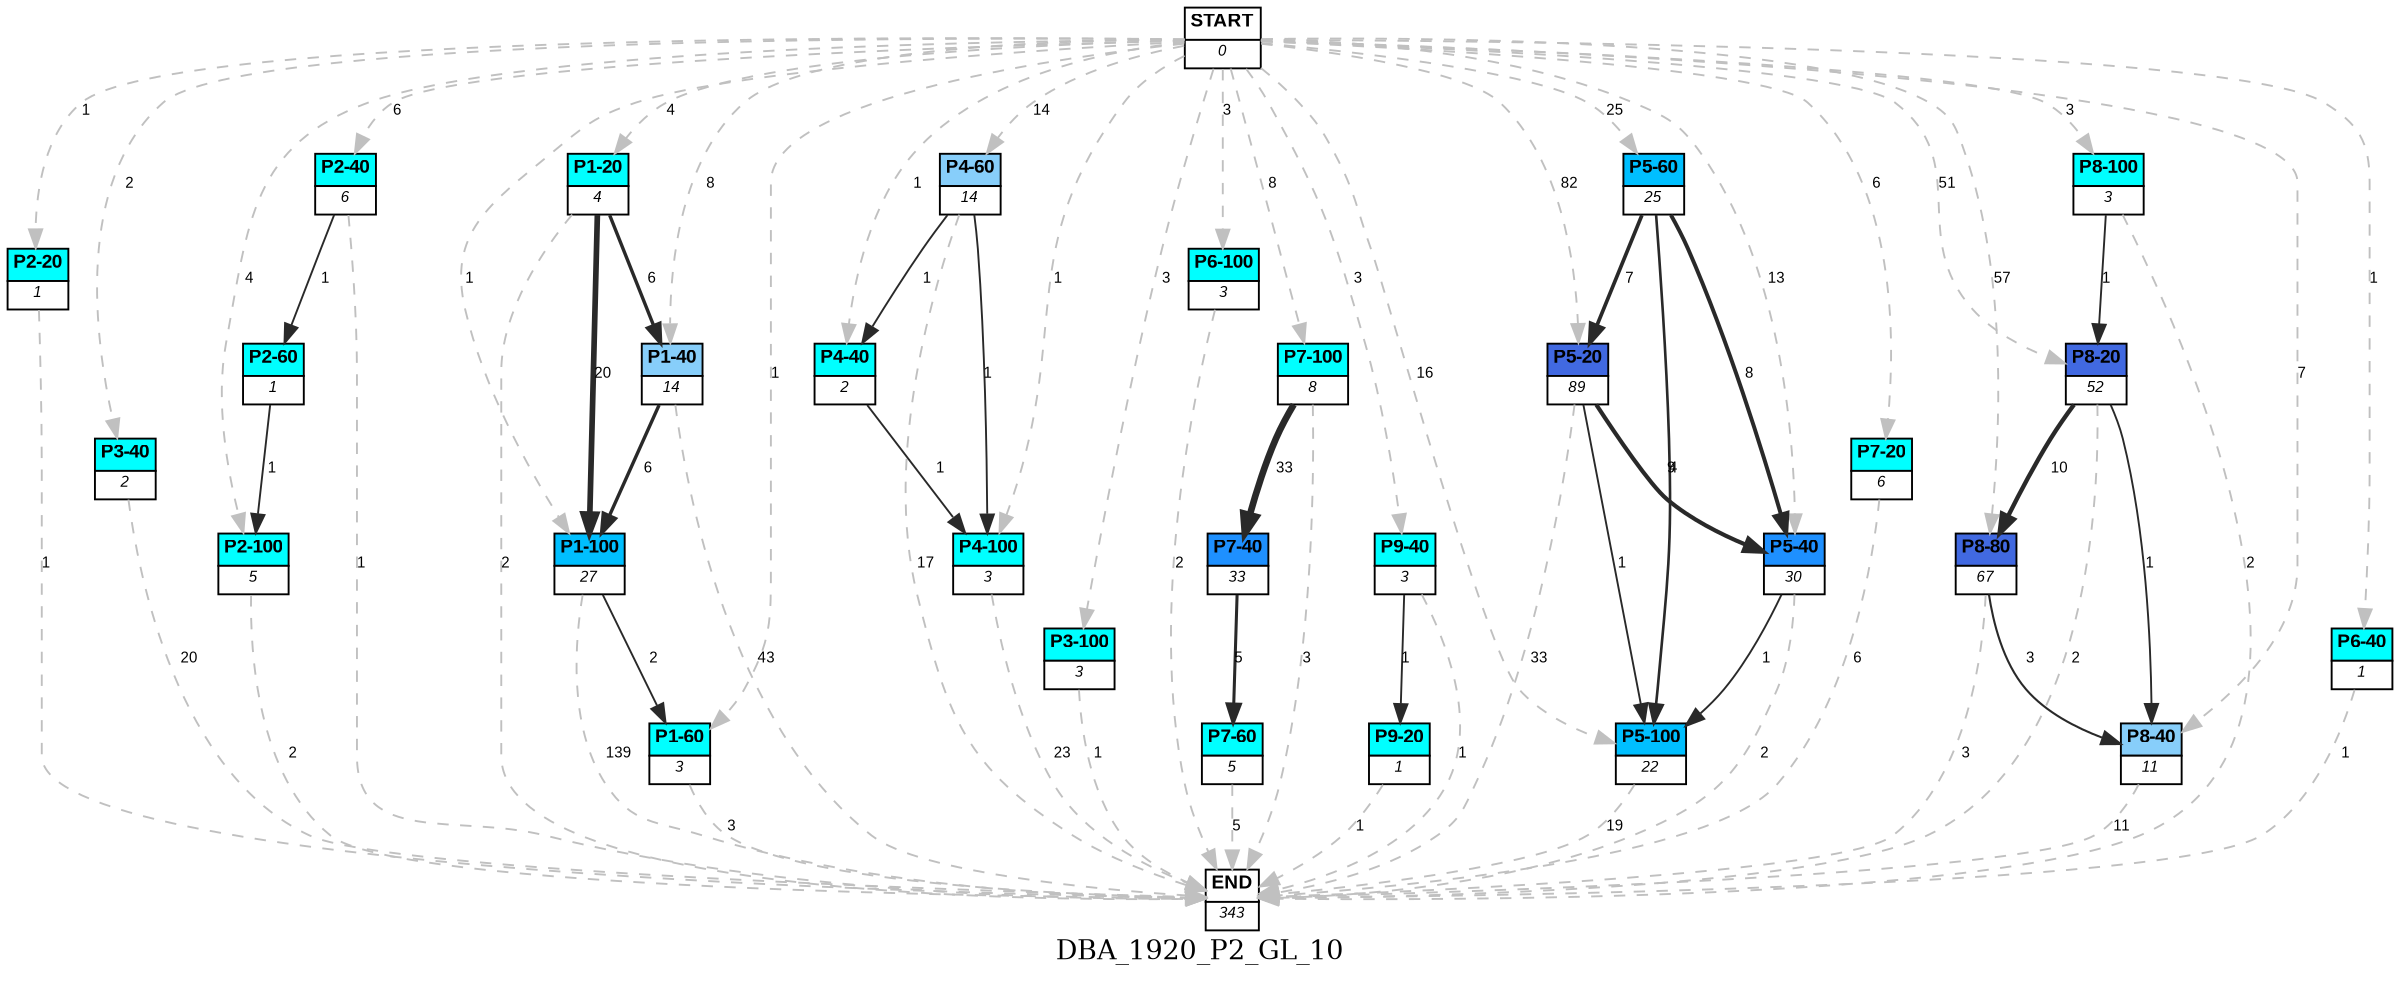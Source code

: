digraph DBA_1920_P2_GL_10 {
	label=DBA_1920_P2_GL_10;
	dpi = 150
	size="16,11!";
	margin = 0;
"START" [shape=plain, label=<<table border="0" cellborder="1" cellspacing="0"><tr><td bgcolor="white"><FONT face="Arial" POINT-SIZE="10"><b>START</b></FONT></td></tr><tr><td bgcolor="white"><FONT face="Arial" POINT-SIZE="8"><i>0</i></FONT></td></tr></table>>]

"P1-20" [shape=plain, label=<<table border="0" cellborder="1" cellspacing="0"><tr><td bgcolor="aqua"><FONT face="Arial" POINT-SIZE="10"><b>P1-20</b></FONT></td></tr><tr><td bgcolor="white"><FONT face="Arial" POINT-SIZE="8"><i>4</i></FONT></td></tr></table>>]

"P2-20" [shape=plain, label=<<table border="0" cellborder="1" cellspacing="0"><tr><td bgcolor="aqua"><FONT face="Arial" POINT-SIZE="10"><b>P2-20</b></FONT></td></tr><tr><td bgcolor="white"><FONT face="Arial" POINT-SIZE="8"><i>1</i></FONT></td></tr></table>>]

"P3-40" [shape=plain, label=<<table border="0" cellborder="1" cellspacing="0"><tr><td bgcolor="aqua"><FONT face="Arial" POINT-SIZE="10"><b>P3-40</b></FONT></td></tr><tr><td bgcolor="white"><FONT face="Arial" POINT-SIZE="8"><i>2</i></FONT></td></tr></table>>]

"P1-40" [shape=plain, label=<<table border="0" cellborder="1" cellspacing="0"><tr><td bgcolor="lightskyblue"><FONT face="Arial" POINT-SIZE="10"><b>P1-40</b></FONT></td></tr><tr><td bgcolor="white"><FONT face="Arial" POINT-SIZE="8"><i>14</i></FONT></td></tr></table>>]

"P1-100" [shape=plain, label=<<table border="0" cellborder="1" cellspacing="0"><tr><td bgcolor="deepskyblue"><FONT face="Arial" POINT-SIZE="10"><b>P1-100</b></FONT></td></tr><tr><td bgcolor="white"><FONT face="Arial" POINT-SIZE="8"><i>27</i></FONT></td></tr></table>>]

"P2-100" [shape=plain, label=<<table border="0" cellborder="1" cellspacing="0"><tr><td bgcolor="aqua"><FONT face="Arial" POINT-SIZE="10"><b>P2-100</b></FONT></td></tr><tr><td bgcolor="white"><FONT face="Arial" POINT-SIZE="8"><i>5</i></FONT></td></tr></table>>]

"P2-40" [shape=plain, label=<<table border="0" cellborder="1" cellspacing="0"><tr><td bgcolor="aqua"><FONT face="Arial" POINT-SIZE="10"><b>P2-40</b></FONT></td></tr><tr><td bgcolor="white"><FONT face="Arial" POINT-SIZE="8"><i>6</i></FONT></td></tr></table>>]

"P4-60" [shape=plain, label=<<table border="0" cellborder="1" cellspacing="0"><tr><td bgcolor="lightskyblue"><FONT face="Arial" POINT-SIZE="10"><b>P4-60</b></FONT></td></tr><tr><td bgcolor="white"><FONT face="Arial" POINT-SIZE="8"><i>14</i></FONT></td></tr></table>>]

"P3-100" [shape=plain, label=<<table border="0" cellborder="1" cellspacing="0"><tr><td bgcolor="aqua"><FONT face="Arial" POINT-SIZE="10"><b>P3-100</b></FONT></td></tr><tr><td bgcolor="white"><FONT face="Arial" POINT-SIZE="8"><i>3</i></FONT></td></tr></table>>]

"P2-60" [shape=plain, label=<<table border="0" cellborder="1" cellspacing="0"><tr><td bgcolor="aqua"><FONT face="Arial" POINT-SIZE="10"><b>P2-60</b></FONT></td></tr><tr><td bgcolor="white"><FONT face="Arial" POINT-SIZE="8"><i>1</i></FONT></td></tr></table>>]

"P4-40" [shape=plain, label=<<table border="0" cellborder="1" cellspacing="0"><tr><td bgcolor="aqua"><FONT face="Arial" POINT-SIZE="10"><b>P4-40</b></FONT></td></tr><tr><td bgcolor="white"><FONT face="Arial" POINT-SIZE="8"><i>2</i></FONT></td></tr></table>>]

"P4-100" [shape=plain, label=<<table border="0" cellborder="1" cellspacing="0"><tr><td bgcolor="aqua"><FONT face="Arial" POINT-SIZE="10"><b>P4-100</b></FONT></td></tr><tr><td bgcolor="white"><FONT face="Arial" POINT-SIZE="8"><i>3</i></FONT></td></tr></table>>]

"P5-100" [shape=plain, label=<<table border="0" cellborder="1" cellspacing="0"><tr><td bgcolor="deepskyblue"><FONT face="Arial" POINT-SIZE="10"><b>P5-100</b></FONT></td></tr><tr><td bgcolor="white"><FONT face="Arial" POINT-SIZE="8"><i>22</i></FONT></td></tr></table>>]

"P6-100" [shape=plain, label=<<table border="0" cellborder="1" cellspacing="0"><tr><td bgcolor="aqua"><FONT face="Arial" POINT-SIZE="10"><b>P6-100</b></FONT></td></tr><tr><td bgcolor="white"><FONT face="Arial" POINT-SIZE="8"><i>3</i></FONT></td></tr></table>>]

"P7-100" [shape=plain, label=<<table border="0" cellborder="1" cellspacing="0"><tr><td bgcolor="aqua"><FONT face="Arial" POINT-SIZE="10"><b>P7-100</b></FONT></td></tr><tr><td bgcolor="white"><FONT face="Arial" POINT-SIZE="8"><i>8</i></FONT></td></tr></table>>]

"P5-60" [shape=plain, label=<<table border="0" cellborder="1" cellspacing="0"><tr><td bgcolor="deepskyblue"><FONT face="Arial" POINT-SIZE="10"><b>P5-60</b></FONT></td></tr><tr><td bgcolor="white"><FONT face="Arial" POINT-SIZE="8"><i>25</i></FONT></td></tr></table>>]

"P8-80" [shape=plain, label=<<table border="0" cellborder="1" cellspacing="0"><tr><td bgcolor="royalblue"><FONT face="Arial" POINT-SIZE="10"><b>P8-80</b></FONT></td></tr><tr><td bgcolor="white"><FONT face="Arial" POINT-SIZE="8"><i>67</i></FONT></td></tr></table>>]

"P9-40" [shape=plain, label=<<table border="0" cellborder="1" cellspacing="0"><tr><td bgcolor="aqua"><FONT face="Arial" POINT-SIZE="10"><b>P9-40</b></FONT></td></tr><tr><td bgcolor="white"><FONT face="Arial" POINT-SIZE="8"><i>3</i></FONT></td></tr></table>>]

"P5-40" [shape=plain, label=<<table border="0" cellborder="1" cellspacing="0"><tr><td bgcolor="dodgerblue"><FONT face="Arial" POINT-SIZE="10"><b>P5-40</b></FONT></td></tr><tr><td bgcolor="white"><FONT face="Arial" POINT-SIZE="8"><i>30</i></FONT></td></tr></table>>]

"P5-20" [shape=plain, label=<<table border="0" cellborder="1" cellspacing="0"><tr><td bgcolor="royalblue"><FONT face="Arial" POINT-SIZE="10"><b>P5-20</b></FONT></td></tr><tr><td bgcolor="white"><FONT face="Arial" POINT-SIZE="8"><i>89</i></FONT></td></tr></table>>]

"P7-20" [shape=plain, label=<<table border="0" cellborder="1" cellspacing="0"><tr><td bgcolor="aqua"><FONT face="Arial" POINT-SIZE="10"><b>P7-20</b></FONT></td></tr><tr><td bgcolor="white"><FONT face="Arial" POINT-SIZE="8"><i>6</i></FONT></td></tr></table>>]

"P1-60" [shape=plain, label=<<table border="0" cellborder="1" cellspacing="0"><tr><td bgcolor="aqua"><FONT face="Arial" POINT-SIZE="10"><b>P1-60</b></FONT></td></tr><tr><td bgcolor="white"><FONT face="Arial" POINT-SIZE="8"><i>3</i></FONT></td></tr></table>>]

"P8-20" [shape=plain, label=<<table border="0" cellborder="1" cellspacing="0"><tr><td bgcolor="royalblue"><FONT face="Arial" POINT-SIZE="10"><b>P8-20</b></FONT></td></tr><tr><td bgcolor="white"><FONT face="Arial" POINT-SIZE="8"><i>52</i></FONT></td></tr></table>>]

"P7-40" [shape=plain, label=<<table border="0" cellborder="1" cellspacing="0"><tr><td bgcolor="dodgerblue"><FONT face="Arial" POINT-SIZE="10"><b>P7-40</b></FONT></td></tr><tr><td bgcolor="white"><FONT face="Arial" POINT-SIZE="8"><i>33</i></FONT></td></tr></table>>]

"P7-60" [shape=plain, label=<<table border="0" cellborder="1" cellspacing="0"><tr><td bgcolor="aqua"><FONT face="Arial" POINT-SIZE="10"><b>P7-60</b></FONT></td></tr><tr><td bgcolor="white"><FONT face="Arial" POINT-SIZE="8"><i>5</i></FONT></td></tr></table>>]

"P8-40" [shape=plain, label=<<table border="0" cellborder="1" cellspacing="0"><tr><td bgcolor="lightskyblue"><FONT face="Arial" POINT-SIZE="10"><b>P8-40</b></FONT></td></tr><tr><td bgcolor="white"><FONT face="Arial" POINT-SIZE="8"><i>11</i></FONT></td></tr></table>>]

"P8-100" [shape=plain, label=<<table border="0" cellborder="1" cellspacing="0"><tr><td bgcolor="aqua"><FONT face="Arial" POINT-SIZE="10"><b>P8-100</b></FONT></td></tr><tr><td bgcolor="white"><FONT face="Arial" POINT-SIZE="8"><i>3</i></FONT></td></tr></table>>]

"P6-40" [shape=plain, label=<<table border="0" cellborder="1" cellspacing="0"><tr><td bgcolor="aqua"><FONT face="Arial" POINT-SIZE="10"><b>P6-40</b></FONT></td></tr><tr><td bgcolor="white"><FONT face="Arial" POINT-SIZE="8"><i>1</i></FONT></td></tr></table>>]

"P9-20" [shape=plain, label=<<table border="0" cellborder="1" cellspacing="0"><tr><td bgcolor="aqua"><FONT face="Arial" POINT-SIZE="10"><b>P9-20</b></FONT></td></tr><tr><td bgcolor="white"><FONT face="Arial" POINT-SIZE="8"><i>1</i></FONT></td></tr></table>>]

"END" [shape=plain, label=<<table border="0" cellborder="1" cellspacing="0"><tr><td bgcolor="white"><FONT face="Arial" POINT-SIZE="10"><b>END</b></FONT></td></tr><tr><td bgcolor="white"><FONT face="Arial" POINT-SIZE="8"><i>343</i></FONT></td></tr></table>>]

"START" -> "P1-20" [ style = dashed color=grey label ="4" labelfloat=false fontname="Arial" fontsize=8]

"START" -> "P2-20" [ style = dashed color=grey label ="1" labelfloat=false fontname="Arial" fontsize=8]

"START" -> "P3-40" [ style = dashed color=grey label ="2" labelfloat=false fontname="Arial" fontsize=8]

"START" -> "P1-40" [ style = dashed color=grey label ="8" labelfloat=false fontname="Arial" fontsize=8]

"START" -> "P1-100" [ style = dashed color=grey label ="1" labelfloat=false fontname="Arial" fontsize=8]

"START" -> "P2-100" [ style = dashed color=grey label ="4" labelfloat=false fontname="Arial" fontsize=8]

"START" -> "P2-40" [ style = dashed color=grey label ="6" labelfloat=false fontname="Arial" fontsize=8]

"START" -> "P4-60" [ style = dashed color=grey label ="14" labelfloat=false fontname="Arial" fontsize=8]

"START" -> "P3-100" [ style = dashed color=grey label ="3" labelfloat=false fontname="Arial" fontsize=8]

"START" -> "P4-40" [ style = dashed color=grey label ="1" labelfloat=false fontname="Arial" fontsize=8]

"START" -> "P4-100" [ style = dashed color=grey label ="1" labelfloat=false fontname="Arial" fontsize=8]

"START" -> "P5-100" [ style = dashed color=grey label ="16" labelfloat=false fontname="Arial" fontsize=8]

"START" -> "P6-100" [ style = dashed color=grey label ="3" labelfloat=false fontname="Arial" fontsize=8]

"START" -> "P7-100" [ style = dashed color=grey label ="8" labelfloat=false fontname="Arial" fontsize=8]

"START" -> "P5-60" [ style = dashed color=grey label ="25" labelfloat=false fontname="Arial" fontsize=8]

"START" -> "P8-80" [ style = dashed color=grey label ="57" labelfloat=false fontname="Arial" fontsize=8]

"START" -> "P9-40" [ style = dashed color=grey label ="3" labelfloat=false fontname="Arial" fontsize=8]

"START" -> "P5-40" [ style = dashed color=grey label ="13" labelfloat=false fontname="Arial" fontsize=8]

"START" -> "P5-20" [ style = dashed color=grey label ="82" labelfloat=false fontname="Arial" fontsize=8]

"START" -> "P7-20" [ style = dashed color=grey label ="6" labelfloat=false fontname="Arial" fontsize=8]

"START" -> "P1-60" [ style = dashed color=grey label ="1" labelfloat=false fontname="Arial" fontsize=8]

"START" -> "P8-20" [ style = dashed color=grey label ="51" labelfloat=false fontname="Arial" fontsize=8]

"START" -> "P8-40" [ style = dashed color=grey label ="7" labelfloat=false fontname="Arial" fontsize=8]

"START" -> "P8-100" [ style = dashed color=grey label ="3" labelfloat=false fontname="Arial" fontsize=8]

"START" -> "P6-40" [ style = dashed color=grey label ="1" labelfloat=false fontname="Arial" fontsize=8]

"P1-20" -> "P1-40" [ color=grey16 penwidth = "1.79175946922805"label ="6" labelfloat=false fontname="Arial" fontsize=8]

"P1-20" -> "P1-100" [ color=grey16 penwidth = "2.99573227355399"label ="20" labelfloat=false fontname="Arial" fontsize=8]

"P1-20" -> "END" [ style = dashed color=grey label ="2" labelfloat=false fontname="Arial" fontsize=8]

"P2-20" -> "END" [ style = dashed color=grey label ="1" labelfloat=false fontname="Arial" fontsize=8]

"P3-40" -> "END" [ style = dashed color=grey label ="20" labelfloat=false fontname="Arial" fontsize=8]

"P1-40" -> "P1-100" [ color=grey16 penwidth = "1.79175946922805"label ="6" labelfloat=false fontname="Arial" fontsize=8]

"P1-40" -> "END" [ style = dashed color=grey label ="43" labelfloat=false fontname="Arial" fontsize=8]

"P1-100" -> "P1-60" [ color=grey16 penwidth = "1"label ="2" labelfloat=false fontname="Arial" fontsize=8]

"P1-100" -> "END" [ style = dashed color=grey label ="139" labelfloat=false fontname="Arial" fontsize=8]

"P2-100" -> "END" [ style = dashed color=grey label ="2" labelfloat=false fontname="Arial" fontsize=8]

"P2-40" -> "P2-60" [ color=grey16 penwidth = "1"label ="1" labelfloat=false fontname="Arial" fontsize=8]

"P2-40" -> "END" [ style = dashed color=grey label ="1" labelfloat=false fontname="Arial" fontsize=8]

"P4-60" -> "P4-40" [ color=grey16 penwidth = "1"label ="1" labelfloat=false fontname="Arial" fontsize=8]

"P4-60" -> "P4-100" [ color=grey16 penwidth = "1"label ="1" labelfloat=false fontname="Arial" fontsize=8]

"P4-60" -> "END" [ style = dashed color=grey label ="17" labelfloat=false fontname="Arial" fontsize=8]

"P3-100" -> "END" [ style = dashed color=grey label ="1" labelfloat=false fontname="Arial" fontsize=8]

"P2-60" -> "P2-100" [ color=grey16 penwidth = "1"label ="1" labelfloat=false fontname="Arial" fontsize=8]

"P4-40" -> "P4-100" [ color=grey16 penwidth = "1"label ="1" labelfloat=false fontname="Arial" fontsize=8]

"P4-100" -> "END" [ style = dashed color=grey label ="23" labelfloat=false fontname="Arial" fontsize=8]

"P5-100" -> "END" [ style = dashed color=grey label ="19" labelfloat=false fontname="Arial" fontsize=8]

"P6-100" -> "END" [ style = dashed color=grey label ="2" labelfloat=false fontname="Arial" fontsize=8]

"P7-100" -> "P7-40" [ color=grey16 penwidth = "3.49650756146648"label ="33" labelfloat=false fontname="Arial" fontsize=8]

"P7-100" -> "END" [ style = dashed color=grey label ="3" labelfloat=false fontname="Arial" fontsize=8]

"P5-60" -> "P5-100" [ color=grey16 penwidth = "1.38629436111989"label ="4" labelfloat=false fontname="Arial" fontsize=8]

"P5-60" -> "P5-40" [ color=grey16 penwidth = "2.07944154167984"label ="8" labelfloat=false fontname="Arial" fontsize=8]

"P5-60" -> "P5-20" [ color=grey16 penwidth = "1.94591014905531"label ="7" labelfloat=false fontname="Arial" fontsize=8]

"P8-80" -> "P8-40" [ color=grey16 penwidth = "1.09861228866811"label ="3" labelfloat=false fontname="Arial" fontsize=8]

"P8-80" -> "END" [ style = dashed color=grey label ="3" labelfloat=false fontname="Arial" fontsize=8]

"P9-40" -> "P9-20" [ color=grey16 penwidth = "1"label ="1" labelfloat=false fontname="Arial" fontsize=8]

"P9-40" -> "END" [ style = dashed color=grey label ="1" labelfloat=false fontname="Arial" fontsize=8]

"P5-40" -> "P5-100" [ color=grey16 penwidth = "1"label ="1" labelfloat=false fontname="Arial" fontsize=8]

"P5-40" -> "END" [ style = dashed color=grey label ="2" labelfloat=false fontname="Arial" fontsize=8]

"P5-20" -> "P5-100" [ color=grey16 penwidth = "1"label ="1" labelfloat=false fontname="Arial" fontsize=8]

"P5-20" -> "P5-40" [ color=grey16 penwidth = "2.19722457733622"label ="9" labelfloat=false fontname="Arial" fontsize=8]

"P5-20" -> "END" [ style = dashed color=grey label ="33" labelfloat=false fontname="Arial" fontsize=8]

"P7-20" -> "END" [ style = dashed color=grey label ="6" labelfloat=false fontname="Arial" fontsize=8]

"P1-60" -> "END" [ style = dashed color=grey label ="3" labelfloat=false fontname="Arial" fontsize=8]

"P8-20" -> "P8-80" [ color=grey16 penwidth = "2.30258509299405"label ="10" labelfloat=false fontname="Arial" fontsize=8]

"P8-20" -> "P8-40" [ color=grey16 penwidth = "1"label ="1" labelfloat=false fontname="Arial" fontsize=8]

"P8-20" -> "END" [ style = dashed color=grey label ="2" labelfloat=false fontname="Arial" fontsize=8]

"P7-40" -> "P7-60" [ color=grey16 penwidth = "1.6094379124341"label ="5" labelfloat=false fontname="Arial" fontsize=8]

"P7-60" -> "END" [ style = dashed color=grey label ="5" labelfloat=false fontname="Arial" fontsize=8]

"P8-40" -> "END" [ style = dashed color=grey label ="11" labelfloat=false fontname="Arial" fontsize=8]

"P8-100" -> "P8-20" [ color=grey16 penwidth = "1"label ="1" labelfloat=false fontname="Arial" fontsize=8]

"P8-100" -> "END" [ style = dashed color=grey label ="2" labelfloat=false fontname="Arial" fontsize=8]

"P6-40" -> "END" [ style = dashed color=grey label ="1" labelfloat=false fontname="Arial" fontsize=8]

"P9-20" -> "END" [ style = dashed color=grey label ="1" labelfloat=false fontname="Arial" fontsize=8]

}
